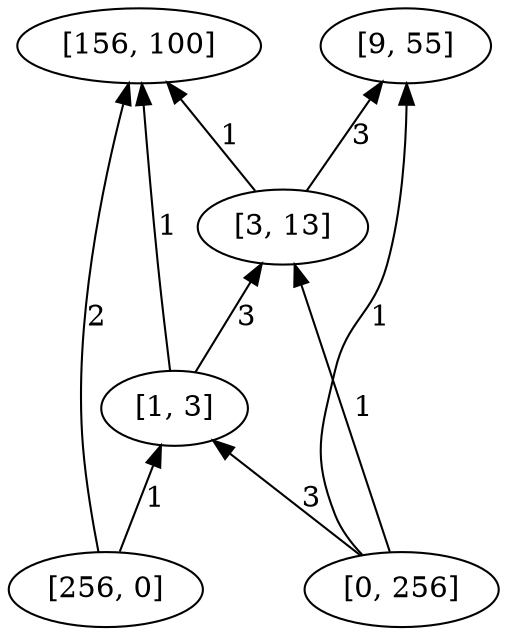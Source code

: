 digraph "DD" { 
rankdir = "BT" 
graph [ ordering = "out"];
5001 -> 1[label = "2"];
5001 -> 4[label = "1"];
5002 -> 2[label = "1"];
5002 -> 3[label = "1"];
5002 -> 4[label = "3"];
3 -> 1[label = "1"];
3 -> 2[label = "3"];
4 -> 1[label = "1"];
4 -> 3[label = "3"];
5001 [label = "[256, 0]",  shape = oval]
5002 [label = "[0, 256]",  shape = oval]
1 [label = "[156, 100]",  shape = oval]
2 [label = "[9, 55]",  shape = oval]
3 [label = "[3, 13]",  shape = oval]
4 [label = "[1, 3]",  shape = oval]
}
